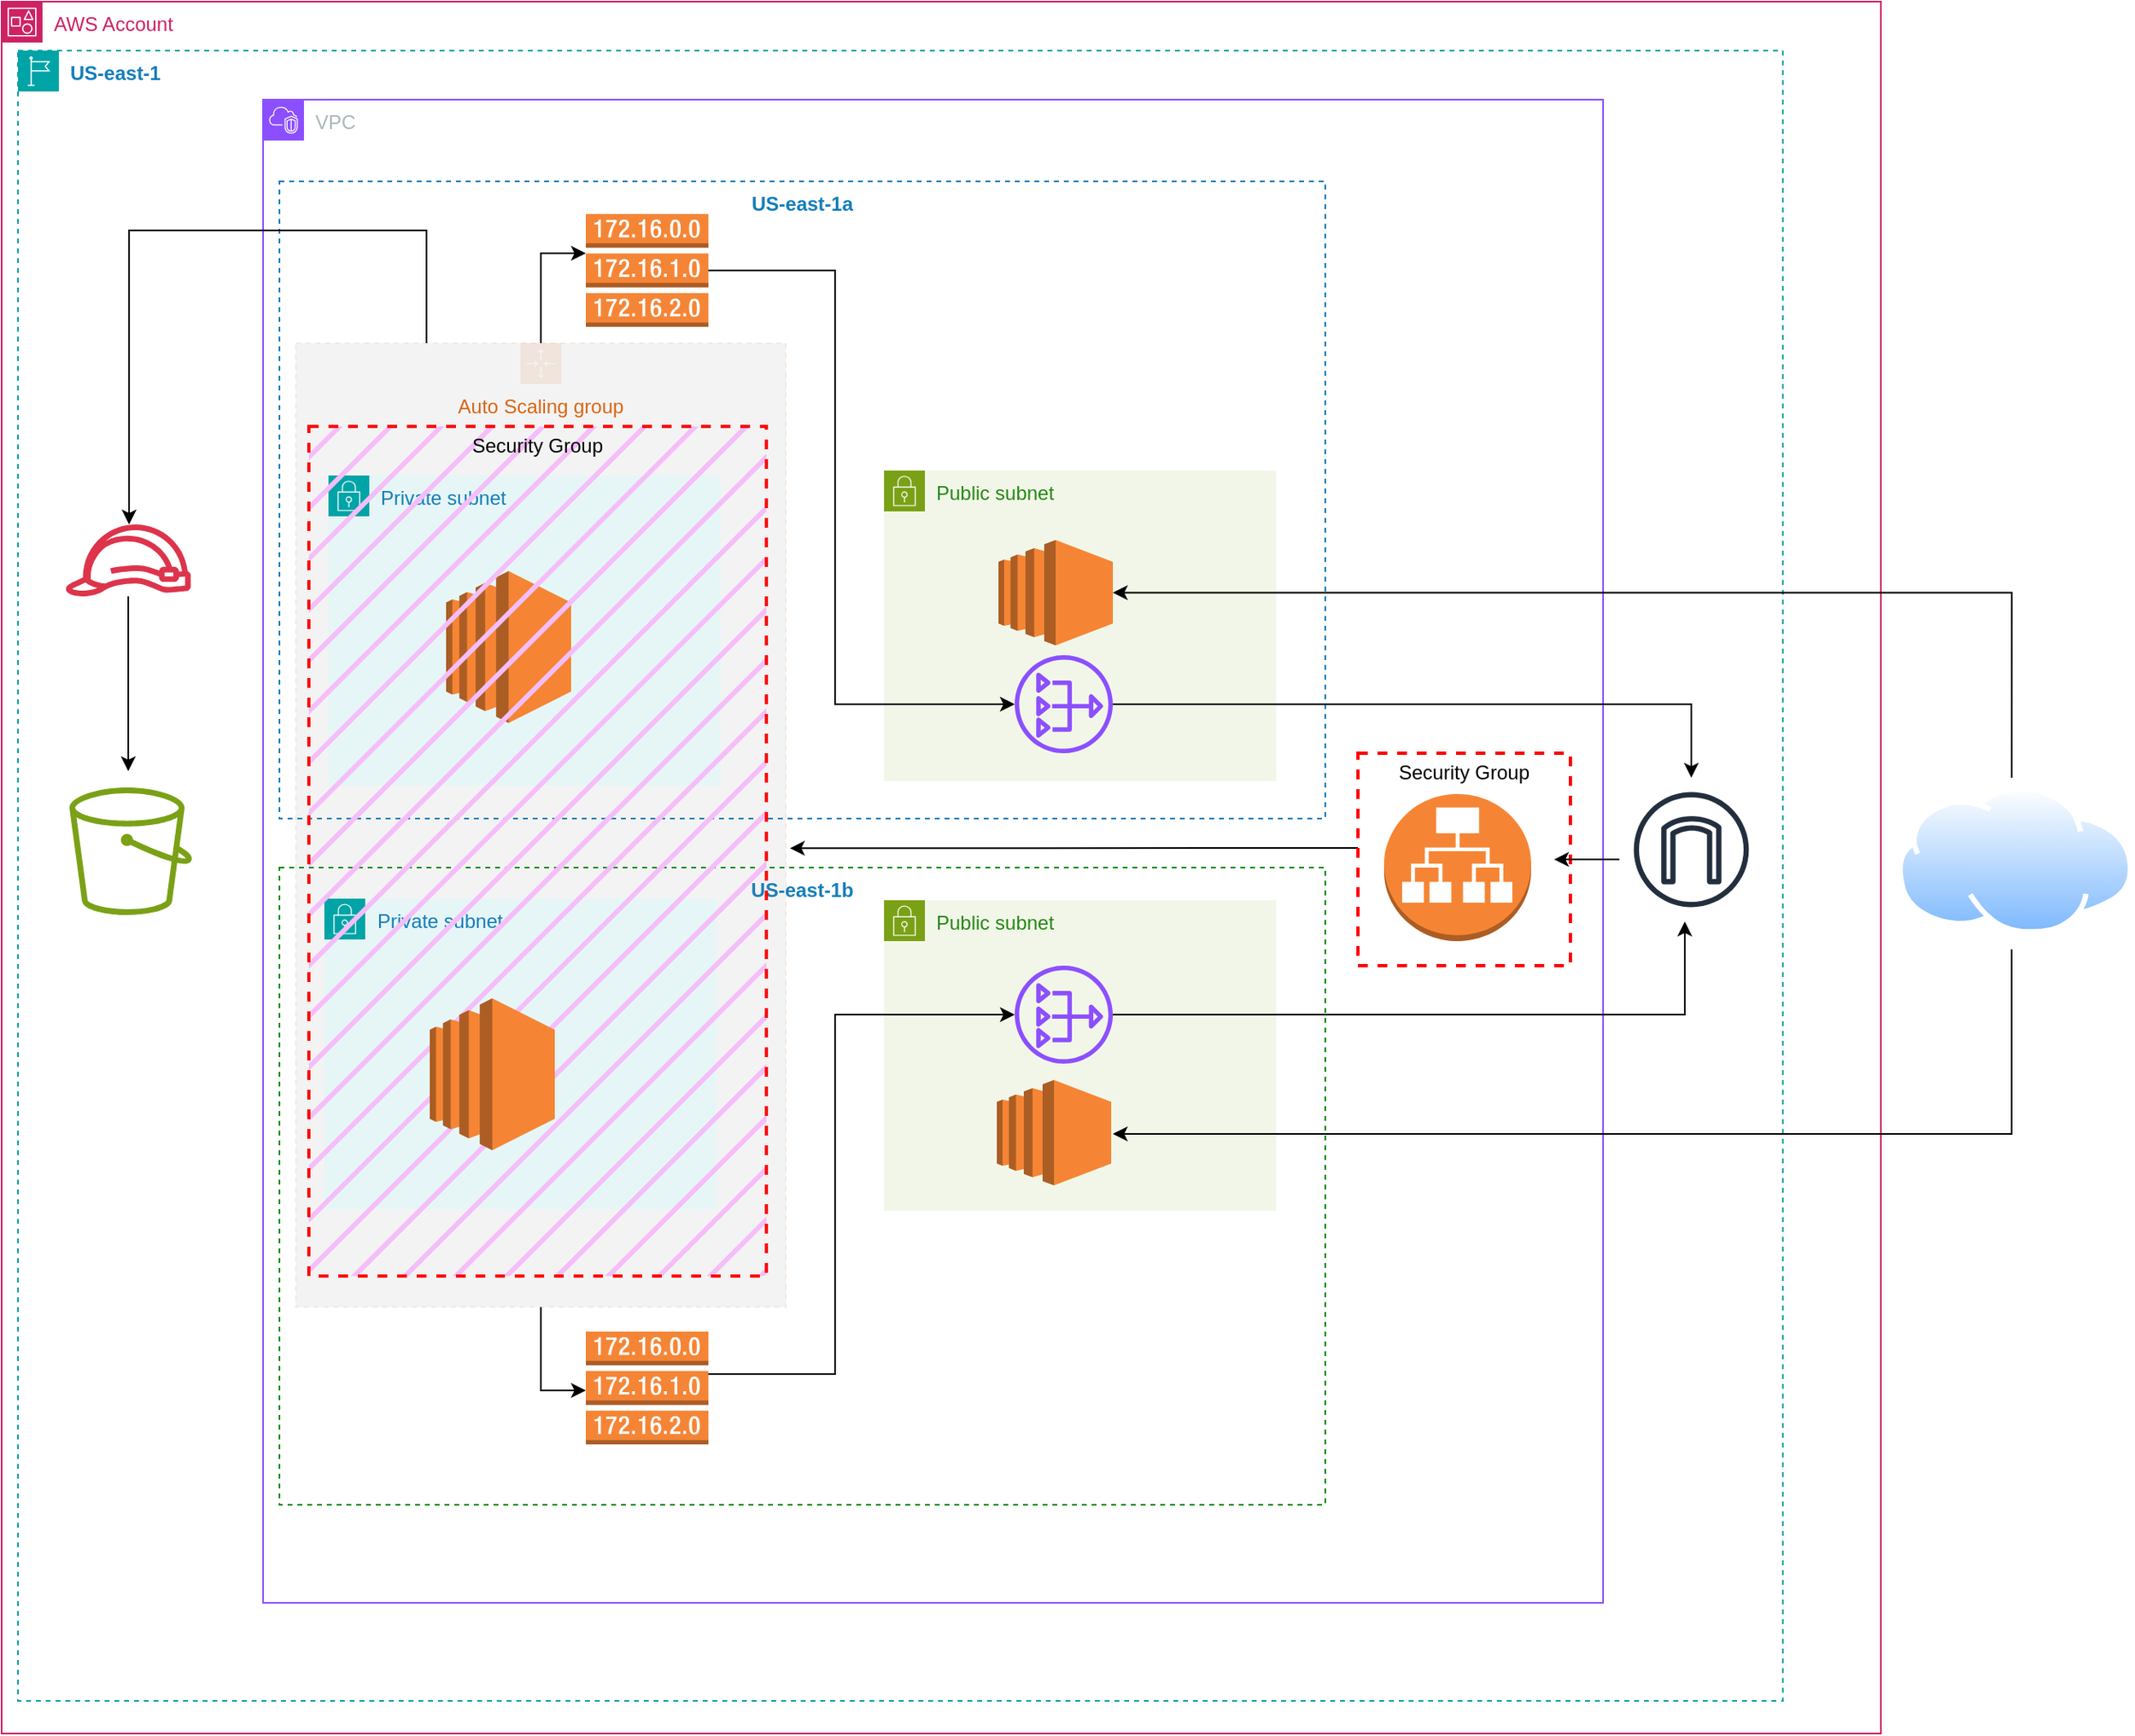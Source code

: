 <mxfile version="23.0.2" type="device">
  <diagram name="Page-1" id="wYO2M_NIF5WgGxmJj2gY">
    <mxGraphModel dx="1436" dy="968" grid="1" gridSize="10" guides="1" tooltips="1" connect="1" arrows="1" fold="1" page="1" pageScale="1" pageWidth="850" pageHeight="1100" math="0" shadow="0">
      <root>
        <mxCell id="0" />
        <mxCell id="1" parent="0" />
        <mxCell id="uCcoenNY9hQKPRohbTIR-1" value="AWS Account" style="points=[[0,0],[0.25,0],[0.5,0],[0.75,0],[1,0],[1,0.25],[1,0.5],[1,0.75],[1,1],[0.75,1],[0.5,1],[0.25,1],[0,1],[0,0.75],[0,0.5],[0,0.25]];outlineConnect=0;gradientColor=none;html=1;whiteSpace=wrap;fontSize=12;fontStyle=0;container=1;pointerEvents=0;collapsible=0;recursiveResize=0;shape=mxgraph.aws4.group;grIcon=mxgraph.aws4.group_account;strokeColor=#CD2264;fillColor=none;verticalAlign=top;align=left;spacingLeft=30;fontColor=#CD2264;dashed=0;movable=1;resizable=1;rotatable=1;deletable=1;editable=1;locked=0;connectable=1;" parent="1" vertex="1">
          <mxGeometry x="10" y="20" width="1150" height="1060" as="geometry" />
        </mxCell>
        <mxCell id="uCcoenNY9hQKPRohbTIR-3" value="&lt;b&gt;US-east-1&lt;/b&gt;" style="points=[[0,0],[0.25,0],[0.5,0],[0.75,0],[1,0],[1,0.25],[1,0.5],[1,0.75],[1,1],[0.75,1],[0.5,1],[0.25,1],[0,1],[0,0.75],[0,0.5],[0,0.25]];outlineConnect=0;gradientColor=none;html=1;whiteSpace=wrap;fontSize=12;fontStyle=0;container=1;pointerEvents=0;collapsible=0;recursiveResize=0;shape=mxgraph.aws4.group;grIcon=mxgraph.aws4.group_region;strokeColor=#00A4A6;fillColor=none;verticalAlign=top;align=left;spacingLeft=30;fontColor=#147EBA;dashed=1;movable=1;resizable=1;rotatable=1;deletable=1;editable=1;locked=0;connectable=1;" parent="uCcoenNY9hQKPRohbTIR-1" vertex="1">
          <mxGeometry x="10" y="30" width="1080" height="1010" as="geometry" />
        </mxCell>
        <mxCell id="uCcoenNY9hQKPRohbTIR-4" value="VPC" style="points=[[0,0],[0.25,0],[0.5,0],[0.75,0],[1,0],[1,0.25],[1,0.5],[1,0.75],[1,1],[0.75,1],[0.5,1],[0.25,1],[0,1],[0,0.75],[0,0.5],[0,0.25]];outlineConnect=0;gradientColor=none;html=1;whiteSpace=wrap;fontSize=12;fontStyle=0;container=1;pointerEvents=0;collapsible=0;recursiveResize=0;shape=mxgraph.aws4.group;grIcon=mxgraph.aws4.group_vpc2;strokeColor=#8C4FFF;fillColor=none;verticalAlign=top;align=left;spacingLeft=30;fontColor=#AAB7B8;dashed=0;movable=1;resizable=1;rotatable=1;deletable=1;editable=1;locked=0;connectable=1;" parent="uCcoenNY9hQKPRohbTIR-3" vertex="1">
          <mxGeometry x="150" y="30" width="820" height="920" as="geometry" />
        </mxCell>
        <mxCell id="uCcoenNY9hQKPRohbTIR-9" value="&lt;b&gt;US-east-1b&lt;/b&gt;" style="fillColor=none;strokeColor=#0b8e0b;dashed=1;verticalAlign=top;fontStyle=0;fontColor=#147EBA;whiteSpace=wrap;html=1;" parent="uCcoenNY9hQKPRohbTIR-4" vertex="1">
          <mxGeometry x="10" y="470" width="640" height="390" as="geometry" />
        </mxCell>
        <mxCell id="uCcoenNY9hQKPRohbTIR-5" value="&lt;b&gt;US-east-1a&lt;/b&gt;" style="fillColor=none;strokeColor=#147EBA;dashed=1;verticalAlign=top;fontStyle=0;fontColor=#147EBA;whiteSpace=wrap;html=1;" parent="uCcoenNY9hQKPRohbTIR-4" vertex="1">
          <mxGeometry x="10" y="50" width="640" height="390" as="geometry" />
        </mxCell>
        <mxCell id="uCcoenNY9hQKPRohbTIR-28" value="Auto Scaling group" style="points=[[0,0],[0.25,0],[0.5,0],[0.75,0],[1,0],[1,0.25],[1,0.5],[1,0.75],[1,1],[0.75,1],[0.5,1],[0.25,1],[0,1],[0,0.75],[0,0.5],[0,0.25]];outlineConnect=0;gradientColor=none;html=1;whiteSpace=wrap;fontSize=12;fontStyle=0;container=1;pointerEvents=0;collapsible=0;recursiveResize=0;shape=mxgraph.aws4.groupCenter;grIcon=mxgraph.aws4.group_auto_scaling_group;grStroke=1;strokeColor=#D86613;fillColor=#878787;verticalAlign=top;align=center;fontColor=#D86613;dashed=1;spacingTop=25;fillStyle=solid;opacity=10;movable=1;resizable=1;rotatable=1;deletable=1;editable=1;locked=0;connectable=1;" parent="uCcoenNY9hQKPRohbTIR-4" vertex="1">
          <mxGeometry x="20" y="149" width="300" height="590" as="geometry" />
        </mxCell>
        <mxCell id="uCcoenNY9hQKPRohbTIR-13" value="Public subnet" style="points=[[0,0],[0.25,0],[0.5,0],[0.75,0],[1,0],[1,0.25],[1,0.5],[1,0.75],[1,1],[0.75,1],[0.5,1],[0.25,1],[0,1],[0,0.75],[0,0.5],[0,0.25]];outlineConnect=0;gradientColor=none;html=1;whiteSpace=wrap;fontSize=12;fontStyle=0;container=1;pointerEvents=0;collapsible=0;recursiveResize=0;shape=mxgraph.aws4.group;grIcon=mxgraph.aws4.group_security_group;grStroke=0;strokeColor=#7AA116;fillColor=#F2F6E8;verticalAlign=top;align=left;spacingLeft=30;fontColor=#248814;dashed=0;" parent="uCcoenNY9hQKPRohbTIR-4" vertex="1">
          <mxGeometry x="380" y="490" width="240" height="190" as="geometry" />
        </mxCell>
        <mxCell id="uCcoenNY9hQKPRohbTIR-11" value="Public subnet" style="points=[[0,0],[0.25,0],[0.5,0],[0.75,0],[1,0],[1,0.25],[1,0.5],[1,0.75],[1,1],[0.75,1],[0.5,1],[0.25,1],[0,1],[0,0.75],[0,0.5],[0,0.25]];outlineConnect=0;gradientColor=none;html=1;whiteSpace=wrap;fontSize=12;fontStyle=0;container=1;pointerEvents=0;collapsible=0;recursiveResize=0;shape=mxgraph.aws4.group;grIcon=mxgraph.aws4.group_security_group;grStroke=0;strokeColor=#7AA116;fillColor=#F2F6E8;verticalAlign=top;align=left;spacingLeft=30;fontColor=#248814;dashed=0;" parent="uCcoenNY9hQKPRohbTIR-4" vertex="1">
          <mxGeometry x="380" y="227" width="240" height="190" as="geometry" />
        </mxCell>
        <mxCell id="uCcoenNY9hQKPRohbTIR-22" value="" style="outlineConnect=0;dashed=0;verticalLabelPosition=bottom;verticalAlign=top;align=center;html=1;shape=mxgraph.aws3.ec2;fillColor=#F58534;gradientColor=none;" parent="uCcoenNY9hQKPRohbTIR-11" vertex="1">
          <mxGeometry x="70" y="42.5" width="70" height="64.5" as="geometry" />
        </mxCell>
        <mxCell id="uCcoenNY9hQKPRohbTIR-10" value="Private subnet" style="points=[[0,0],[0.25,0],[0.5,0],[0.75,0],[1,0],[1,0.25],[1,0.5],[1,0.75],[1,1],[0.75,1],[0.5,1],[0.25,1],[0,1],[0,0.75],[0,0.5],[0,0.25]];outlineConnect=0;gradientColor=none;html=1;whiteSpace=wrap;fontSize=12;fontStyle=0;container=1;pointerEvents=0;collapsible=0;recursiveResize=0;shape=mxgraph.aws4.group;grIcon=mxgraph.aws4.group_security_group;grStroke=0;strokeColor=#00A4A6;fillColor=#E6F6F7;verticalAlign=top;align=left;spacingLeft=30;fontColor=#147EBA;dashed=0;" parent="uCcoenNY9hQKPRohbTIR-4" vertex="1">
          <mxGeometry x="40" y="230" width="240" height="190" as="geometry" />
        </mxCell>
        <mxCell id="uCcoenNY9hQKPRohbTIR-17" value="" style="outlineConnect=0;dashed=0;verticalLabelPosition=bottom;verticalAlign=top;align=center;html=1;shape=mxgraph.aws3.ec2;fillColor=#F58534;gradientColor=none;" parent="uCcoenNY9hQKPRohbTIR-10" vertex="1">
          <mxGeometry x="72" y="58.5" width="76.5" height="93" as="geometry" />
        </mxCell>
        <mxCell id="uCcoenNY9hQKPRohbTIR-12" value="Private subnet" style="points=[[0,0],[0.25,0],[0.5,0],[0.75,0],[1,0],[1,0.25],[1,0.5],[1,0.75],[1,1],[0.75,1],[0.5,1],[0.25,1],[0,1],[0,0.75],[0,0.5],[0,0.25]];outlineConnect=0;gradientColor=none;html=1;whiteSpace=wrap;fontSize=12;fontStyle=0;container=1;pointerEvents=0;collapsible=0;recursiveResize=0;shape=mxgraph.aws4.group;grIcon=mxgraph.aws4.group_security_group;grStroke=0;strokeColor=#00A4A6;fillColor=#E6F6F7;verticalAlign=top;align=left;spacingLeft=30;fontColor=#147EBA;dashed=0;" parent="uCcoenNY9hQKPRohbTIR-4" vertex="1">
          <mxGeometry x="37.5" y="489" width="240" height="190" as="geometry" />
        </mxCell>
        <mxCell id="uCcoenNY9hQKPRohbTIR-32" value="Security Group" style="fontStyle=0;verticalAlign=top;align=center;spacingTop=-2;fillColor=#f5bdf9;rounded=0;whiteSpace=wrap;html=1;strokeColor=#FF0000;strokeWidth=2;dashed=1;container=1;collapsible=0;expand=0;recursiveResize=0;fillStyle=hatch;gradientColor=none;" parent="uCcoenNY9hQKPRohbTIR-4" vertex="1">
          <mxGeometry x="28" y="200" width="280" height="520" as="geometry" />
        </mxCell>
        <mxCell id="uCcoenNY9hQKPRohbTIR-18" value="" style="outlineConnect=0;dashed=0;verticalLabelPosition=bottom;verticalAlign=top;align=center;html=1;shape=mxgraph.aws3.ec2;fillColor=#F58534;gradientColor=none;" parent="uCcoenNY9hQKPRohbTIR-4" vertex="1">
          <mxGeometry x="102" y="550" width="76.5" height="93" as="geometry" />
        </mxCell>
        <mxCell id="uCcoenNY9hQKPRohbTIR-21" value="" style="sketch=0;outlineConnect=0;fontColor=#232F3E;gradientColor=none;fillColor=#8C4FFF;strokeColor=none;dashed=0;verticalLabelPosition=bottom;verticalAlign=top;align=center;html=1;fontSize=12;fontStyle=0;aspect=fixed;pointerEvents=1;shape=mxgraph.aws4.nat_gateway;" parent="uCcoenNY9hQKPRohbTIR-4" vertex="1">
          <mxGeometry x="460" y="530" width="60" height="60" as="geometry" />
        </mxCell>
        <mxCell id="uCcoenNY9hQKPRohbTIR-20" value="" style="sketch=0;outlineConnect=0;fontColor=#232F3E;gradientColor=none;fillColor=#8C4FFF;strokeColor=none;dashed=0;verticalLabelPosition=bottom;verticalAlign=top;align=center;html=1;fontSize=12;fontStyle=0;aspect=fixed;pointerEvents=1;shape=mxgraph.aws4.nat_gateway;" parent="uCcoenNY9hQKPRohbTIR-4" vertex="1">
          <mxGeometry x="460" y="340" width="60" height="60" as="geometry" />
        </mxCell>
        <mxCell id="uCcoenNY9hQKPRohbTIR-46" style="edgeStyle=orthogonalEdgeStyle;rounded=0;orthogonalLoop=1;jettySize=auto;html=1;" parent="uCcoenNY9hQKPRohbTIR-4" source="uCcoenNY9hQKPRohbTIR-26" target="uCcoenNY9hQKPRohbTIR-20" edge="1">
          <mxGeometry relative="1" as="geometry">
            <Array as="points">
              <mxPoint x="350" y="104" />
              <mxPoint x="350" y="370" />
            </Array>
          </mxGeometry>
        </mxCell>
        <mxCell id="uCcoenNY9hQKPRohbTIR-26" value="" style="outlineConnect=0;dashed=0;verticalLabelPosition=bottom;verticalAlign=top;align=center;html=1;shape=mxgraph.aws3.route_table;fillColor=#F58536;gradientColor=none;" parent="uCcoenNY9hQKPRohbTIR-4" vertex="1">
          <mxGeometry x="197.5" y="70" width="75" height="69" as="geometry" />
        </mxCell>
        <mxCell id="uCcoenNY9hQKPRohbTIR-27" value="" style="outlineConnect=0;dashed=0;verticalLabelPosition=bottom;verticalAlign=top;align=center;html=1;shape=mxgraph.aws3.route_table;fillColor=#F58536;gradientColor=none;" parent="uCcoenNY9hQKPRohbTIR-4" vertex="1">
          <mxGeometry x="197.5" y="754" width="75" height="69" as="geometry" />
        </mxCell>
        <mxCell id="uCcoenNY9hQKPRohbTIR-29" value="" style="outlineConnect=0;dashed=0;verticalLabelPosition=bottom;verticalAlign=top;align=center;html=1;shape=mxgraph.aws3.application_load_balancer;fillColor=#F58534;gradientColor=none;" parent="uCcoenNY9hQKPRohbTIR-4" vertex="1">
          <mxGeometry x="686" y="425" width="90" height="90" as="geometry" />
        </mxCell>
        <mxCell id="uCcoenNY9hQKPRohbTIR-39" value="" style="edgeStyle=orthogonalEdgeStyle;rounded=0;orthogonalLoop=1;jettySize=auto;html=1;" parent="uCcoenNY9hQKPRohbTIR-4" source="uCcoenNY9hQKPRohbTIR-28" target="uCcoenNY9hQKPRohbTIR-26" edge="1">
          <mxGeometry relative="1" as="geometry">
            <Array as="points">
              <mxPoint x="170" y="94" />
            </Array>
          </mxGeometry>
        </mxCell>
        <mxCell id="uCcoenNY9hQKPRohbTIR-45" value="" style="edgeStyle=orthogonalEdgeStyle;rounded=0;orthogonalLoop=1;jettySize=auto;html=1;" parent="uCcoenNY9hQKPRohbTIR-4" source="uCcoenNY9hQKPRohbTIR-28" target="uCcoenNY9hQKPRohbTIR-27" edge="1">
          <mxGeometry relative="1" as="geometry">
            <Array as="points">
              <mxPoint x="170" y="790" />
            </Array>
          </mxGeometry>
        </mxCell>
        <mxCell id="uCcoenNY9hQKPRohbTIR-49" style="edgeStyle=orthogonalEdgeStyle;rounded=0;orthogonalLoop=1;jettySize=auto;html=1;" parent="uCcoenNY9hQKPRohbTIR-4" source="uCcoenNY9hQKPRohbTIR-27" target="uCcoenNY9hQKPRohbTIR-21" edge="1">
          <mxGeometry relative="1" as="geometry">
            <mxPoint x="440" y="640" as="targetPoint" />
            <Array as="points">
              <mxPoint x="350" y="780" />
              <mxPoint x="350" y="560" />
            </Array>
          </mxGeometry>
        </mxCell>
        <mxCell id="uCcoenNY9hQKPRohbTIR-30" value="" style="outlineConnect=0;dashed=0;verticalLabelPosition=bottom;verticalAlign=top;align=center;html=1;shape=mxgraph.aws3.ec2;fillColor=#F58534;gradientColor=none;" parent="uCcoenNY9hQKPRohbTIR-4" vertex="1">
          <mxGeometry x="449" y="600" width="70" height="64.5" as="geometry" />
        </mxCell>
        <mxCell id="uCcoenNY9hQKPRohbTIR-58" style="edgeStyle=orthogonalEdgeStyle;rounded=0;orthogonalLoop=1;jettySize=auto;html=1;entryX=1.008;entryY=0.524;entryDx=0;entryDy=0;entryPerimeter=0;" parent="uCcoenNY9hQKPRohbTIR-4" target="uCcoenNY9hQKPRohbTIR-28" edge="1">
          <mxGeometry relative="1" as="geometry">
            <Array as="points">
              <mxPoint x="580" y="458" />
              <mxPoint x="580" y="458" />
            </Array>
            <mxPoint x="670" y="458" as="sourcePoint" />
          </mxGeometry>
        </mxCell>
        <mxCell id="nGzwe_OvUXk86jJzQNIz-1" value="Security Group" style="fontStyle=0;verticalAlign=top;align=center;spacingTop=-2;fillColor=none;rounded=0;whiteSpace=wrap;html=1;strokeColor=#FF0000;strokeWidth=2;dashed=1;container=1;collapsible=0;expand=0;recursiveResize=0;" vertex="1" parent="uCcoenNY9hQKPRohbTIR-4">
          <mxGeometry x="670" y="400" width="130" height="130" as="geometry" />
        </mxCell>
        <mxCell id="uCcoenNY9hQKPRohbTIR-38" value="" style="edgeStyle=orthogonalEdgeStyle;rounded=0;orthogonalLoop=1;jettySize=auto;html=1;" parent="uCcoenNY9hQKPRohbTIR-3" source="uCcoenNY9hQKPRohbTIR-16" edge="1">
          <mxGeometry relative="1" as="geometry">
            <mxPoint x="67.5" y="441" as="targetPoint" />
          </mxGeometry>
        </mxCell>
        <mxCell id="uCcoenNY9hQKPRohbTIR-16" value="" style="sketch=0;outlineConnect=0;fontColor=#232F3E;gradientColor=none;fillColor=#DD344C;strokeColor=none;dashed=0;verticalLabelPosition=bottom;verticalAlign=top;align=center;html=1;fontSize=12;fontStyle=0;aspect=fixed;pointerEvents=1;shape=mxgraph.aws4.role;" parent="uCcoenNY9hQKPRohbTIR-3" vertex="1">
          <mxGeometry x="28.5" y="290" width="78" height="44" as="geometry" />
        </mxCell>
        <mxCell id="uCcoenNY9hQKPRohbTIR-57" value="" style="edgeStyle=orthogonalEdgeStyle;rounded=0;orthogonalLoop=1;jettySize=auto;html=1;" parent="uCcoenNY9hQKPRohbTIR-3" source="uCcoenNY9hQKPRohbTIR-25" edge="1">
          <mxGeometry relative="1" as="geometry">
            <Array as="points">
              <mxPoint x="950" y="495" />
              <mxPoint x="950" y="495" />
            </Array>
            <mxPoint x="940" y="495.059" as="targetPoint" />
          </mxGeometry>
        </mxCell>
        <mxCell id="uCcoenNY9hQKPRohbTIR-25" value="" style="sketch=0;outlineConnect=0;fontColor=#232F3E;gradientColor=none;strokeColor=#232F3E;fillColor=none;dashed=0;verticalLabelPosition=bottom;verticalAlign=top;align=center;html=1;fontSize=12;fontStyle=0;aspect=fixed;shape=mxgraph.aws4.resourceIcon;resIcon=mxgraph.aws4.internet_gateway;" parent="uCcoenNY9hQKPRohbTIR-3" vertex="1">
          <mxGeometry x="980" y="445" width="88" height="88" as="geometry" />
        </mxCell>
        <mxCell id="uCcoenNY9hQKPRohbTIR-37" value="" style="edgeStyle=orthogonalEdgeStyle;rounded=0;orthogonalLoop=1;jettySize=auto;html=1;" parent="uCcoenNY9hQKPRohbTIR-3" source="uCcoenNY9hQKPRohbTIR-28" target="uCcoenNY9hQKPRohbTIR-16" edge="1">
          <mxGeometry relative="1" as="geometry">
            <Array as="points">
              <mxPoint x="250" y="110" />
              <mxPoint x="68" y="110" />
            </Array>
          </mxGeometry>
        </mxCell>
        <mxCell id="uCcoenNY9hQKPRohbTIR-47" style="edgeStyle=orthogonalEdgeStyle;rounded=0;orthogonalLoop=1;jettySize=auto;html=1;" parent="uCcoenNY9hQKPRohbTIR-3" source="uCcoenNY9hQKPRohbTIR-20" target="uCcoenNY9hQKPRohbTIR-25" edge="1">
          <mxGeometry relative="1" as="geometry" />
        </mxCell>
        <mxCell id="uCcoenNY9hQKPRohbTIR-50" style="edgeStyle=orthogonalEdgeStyle;rounded=0;orthogonalLoop=1;jettySize=auto;html=1;" parent="uCcoenNY9hQKPRohbTIR-3" source="uCcoenNY9hQKPRohbTIR-21" target="uCcoenNY9hQKPRohbTIR-25" edge="1">
          <mxGeometry relative="1" as="geometry">
            <mxPoint x="1008" y="580" as="targetPoint" />
            <Array as="points">
              <mxPoint x="1020" y="590" />
            </Array>
          </mxGeometry>
        </mxCell>
        <mxCell id="uCcoenNY9hQKPRohbTIR-55" style="edgeStyle=orthogonalEdgeStyle;rounded=0;orthogonalLoop=1;jettySize=auto;html=1;entryX=1;entryY=0.5;entryDx=0;entryDy=0;entryPerimeter=0;" parent="uCcoenNY9hQKPRohbTIR-3" edge="1">
          <mxGeometry relative="1" as="geometry">
            <mxPoint x="1220" y="550" as="sourcePoint" />
            <mxPoint x="670" y="663" as="targetPoint" />
            <Array as="points">
              <mxPoint x="1220" y="663" />
            </Array>
          </mxGeometry>
        </mxCell>
        <mxCell id="uCcoenNY9hQKPRohbTIR-62" value="" style="sketch=0;outlineConnect=0;fontColor=#232F3E;gradientColor=none;fillColor=#7AA116;strokeColor=none;dashed=0;verticalLabelPosition=bottom;verticalAlign=top;align=center;html=1;fontSize=12;fontStyle=0;aspect=fixed;pointerEvents=1;shape=mxgraph.aws4.bucket;" parent="uCcoenNY9hQKPRohbTIR-3" vertex="1">
          <mxGeometry x="31.5" y="451" width="75" height="78" as="geometry" />
        </mxCell>
        <mxCell id="uCcoenNY9hQKPRohbTIR-51" style="edgeStyle=orthogonalEdgeStyle;rounded=0;orthogonalLoop=1;jettySize=auto;html=1;entryX=1;entryY=0.5;entryDx=0;entryDy=0;entryPerimeter=0;" parent="1" target="uCcoenNY9hQKPRohbTIR-22" edge="1">
          <mxGeometry relative="1" as="geometry">
            <mxPoint x="1240.059" y="495.0" as="sourcePoint" />
            <Array as="points">
              <mxPoint x="1240" y="382" />
            </Array>
          </mxGeometry>
        </mxCell>
        <mxCell id="uCcoenNY9hQKPRohbTIR-59" value="" style="image;aspect=fixed;perimeter=ellipsePerimeter;html=1;align=center;shadow=0;dashed=0;spacingTop=3;image=img/lib/active_directory/internet_cloud.svg;" parent="1" vertex="1">
          <mxGeometry x="1170" y="500" width="144.44" height="91" as="geometry" />
        </mxCell>
      </root>
    </mxGraphModel>
  </diagram>
</mxfile>
